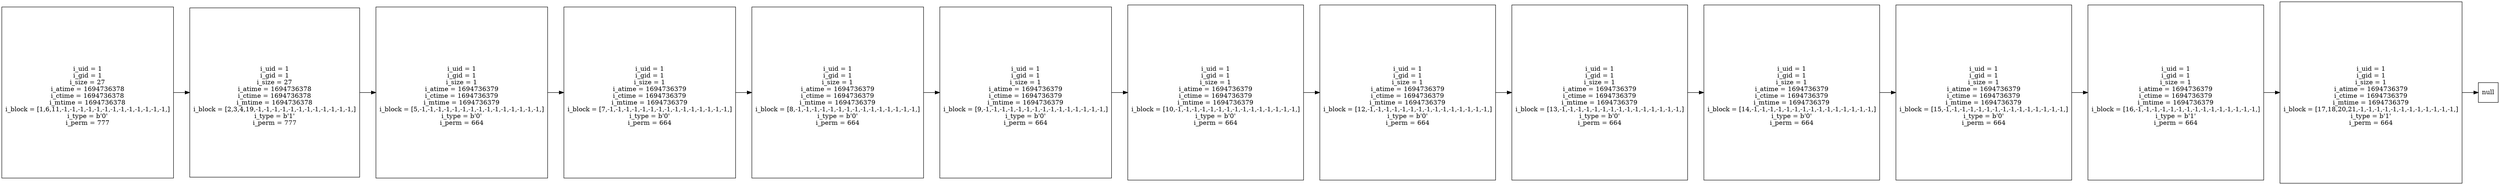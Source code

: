 digraph G{
node[shape=square]
rankdir=LR
inode0[label="
i_uid = 1\ni_gid = 1
i_size = 27
i_atime = 1694736378
i_ctime = 1694736378
i_mtime = 1694736378
i_block = [1,6,11,-1,-1,-1,-1,-1,-1,-1,-1,-1,-1,-1,-1,-1,]
i_type = b'0'
i_perm = 777\n"]
inode1[label="
i_uid = 1\ni_gid = 1
i_size = 27
i_atime = 1694736378
i_ctime = 1694736378
i_mtime = 1694736378
i_block = [2,3,4,19,-1,-1,-1,-1,-1,-1,-1,-1,-1,-1,-1,-1,]
i_type = b'1'
i_perm = 777\n"]
inode2[label="
i_uid = 1\ni_gid = 1
i_size = 1
i_atime = 1694736379
i_ctime = 1694736379
i_mtime = 1694736379
i_block = [5,-1,-1,-1,-1,-1,-1,-1,-1,-1,-1,-1,-1,-1,-1,-1,]
i_type = b'0'
i_perm = 664\n"]
inode3[label="
i_uid = 1\ni_gid = 1
i_size = 1
i_atime = 1694736379
i_ctime = 1694736379
i_mtime = 1694736379
i_block = [7,-1,-1,-1,-1,-1,-1,-1,-1,-1,-1,-1,-1,-1,-1,-1,]
i_type = b'0'
i_perm = 664\n"]
inode4[label="
i_uid = 1\ni_gid = 1
i_size = 1
i_atime = 1694736379
i_ctime = 1694736379
i_mtime = 1694736379
i_block = [8,-1,-1,-1,-1,-1,-1,-1,-1,-1,-1,-1,-1,-1,-1,-1,]
i_type = b'0'
i_perm = 664\n"]
inode5[label="
i_uid = 1\ni_gid = 1
i_size = 1
i_atime = 1694736379
i_ctime = 1694736379
i_mtime = 1694736379
i_block = [9,-1,-1,-1,-1,-1,-1,-1,-1,-1,-1,-1,-1,-1,-1,-1,]
i_type = b'0'
i_perm = 664\n"]
inode6[label="
i_uid = 1\ni_gid = 1
i_size = 1
i_atime = 1694736379
i_ctime = 1694736379
i_mtime = 1694736379
i_block = [10,-1,-1,-1,-1,-1,-1,-1,-1,-1,-1,-1,-1,-1,-1,-1,]
i_type = b'0'
i_perm = 664\n"]
inode7[label="
i_uid = 1\ni_gid = 1
i_size = 1
i_atime = 1694736379
i_ctime = 1694736379
i_mtime = 1694736379
i_block = [12,-1,-1,-1,-1,-1,-1,-1,-1,-1,-1,-1,-1,-1,-1,-1,]
i_type = b'0'
i_perm = 664\n"]
inode8[label="
i_uid = 1\ni_gid = 1
i_size = 1
i_atime = 1694736379
i_ctime = 1694736379
i_mtime = 1694736379
i_block = [13,-1,-1,-1,-1,-1,-1,-1,-1,-1,-1,-1,-1,-1,-1,-1,]
i_type = b'0'
i_perm = 664\n"]
inode9[label="
i_uid = 1\ni_gid = 1
i_size = 1
i_atime = 1694736379
i_ctime = 1694736379
i_mtime = 1694736379
i_block = [14,-1,-1,-1,-1,-1,-1,-1,-1,-1,-1,-1,-1,-1,-1,-1,]
i_type = b'0'
i_perm = 664\n"]
inode10[label="
i_uid = 1\ni_gid = 1
i_size = 1
i_atime = 1694736379
i_ctime = 1694736379
i_mtime = 1694736379
i_block = [15,-1,-1,-1,-1,-1,-1,-1,-1,-1,-1,-1,-1,-1,-1,-1,]
i_type = b'0'
i_perm = 664\n"]
inode11[label="
i_uid = 1\ni_gid = 1
i_size = 1
i_atime = 1694736379
i_ctime = 1694736379
i_mtime = 1694736379
i_block = [16,-1,-1,-1,-1,-1,-1,-1,-1,-1,-1,-1,-1,-1,-1,-1,]
i_type = b'1'
i_perm = 664\n"]
inode12[label="
i_uid = 1\ni_gid = 1
i_size = 1
i_atime = 1694736379
i_ctime = 1694736379
i_mtime = 1694736379
i_block = [17,18,20,21,-1,-1,-1,-1,-1,-1,-1,-1,-1,-1,-1,-1,]
i_type = b'1'
i_perm = 664\n"]
inode0->inode1->inode2->inode3->inode4->inode5->inode6->inode7->inode8->inode9->inode10->inode11->inode12->null
}
